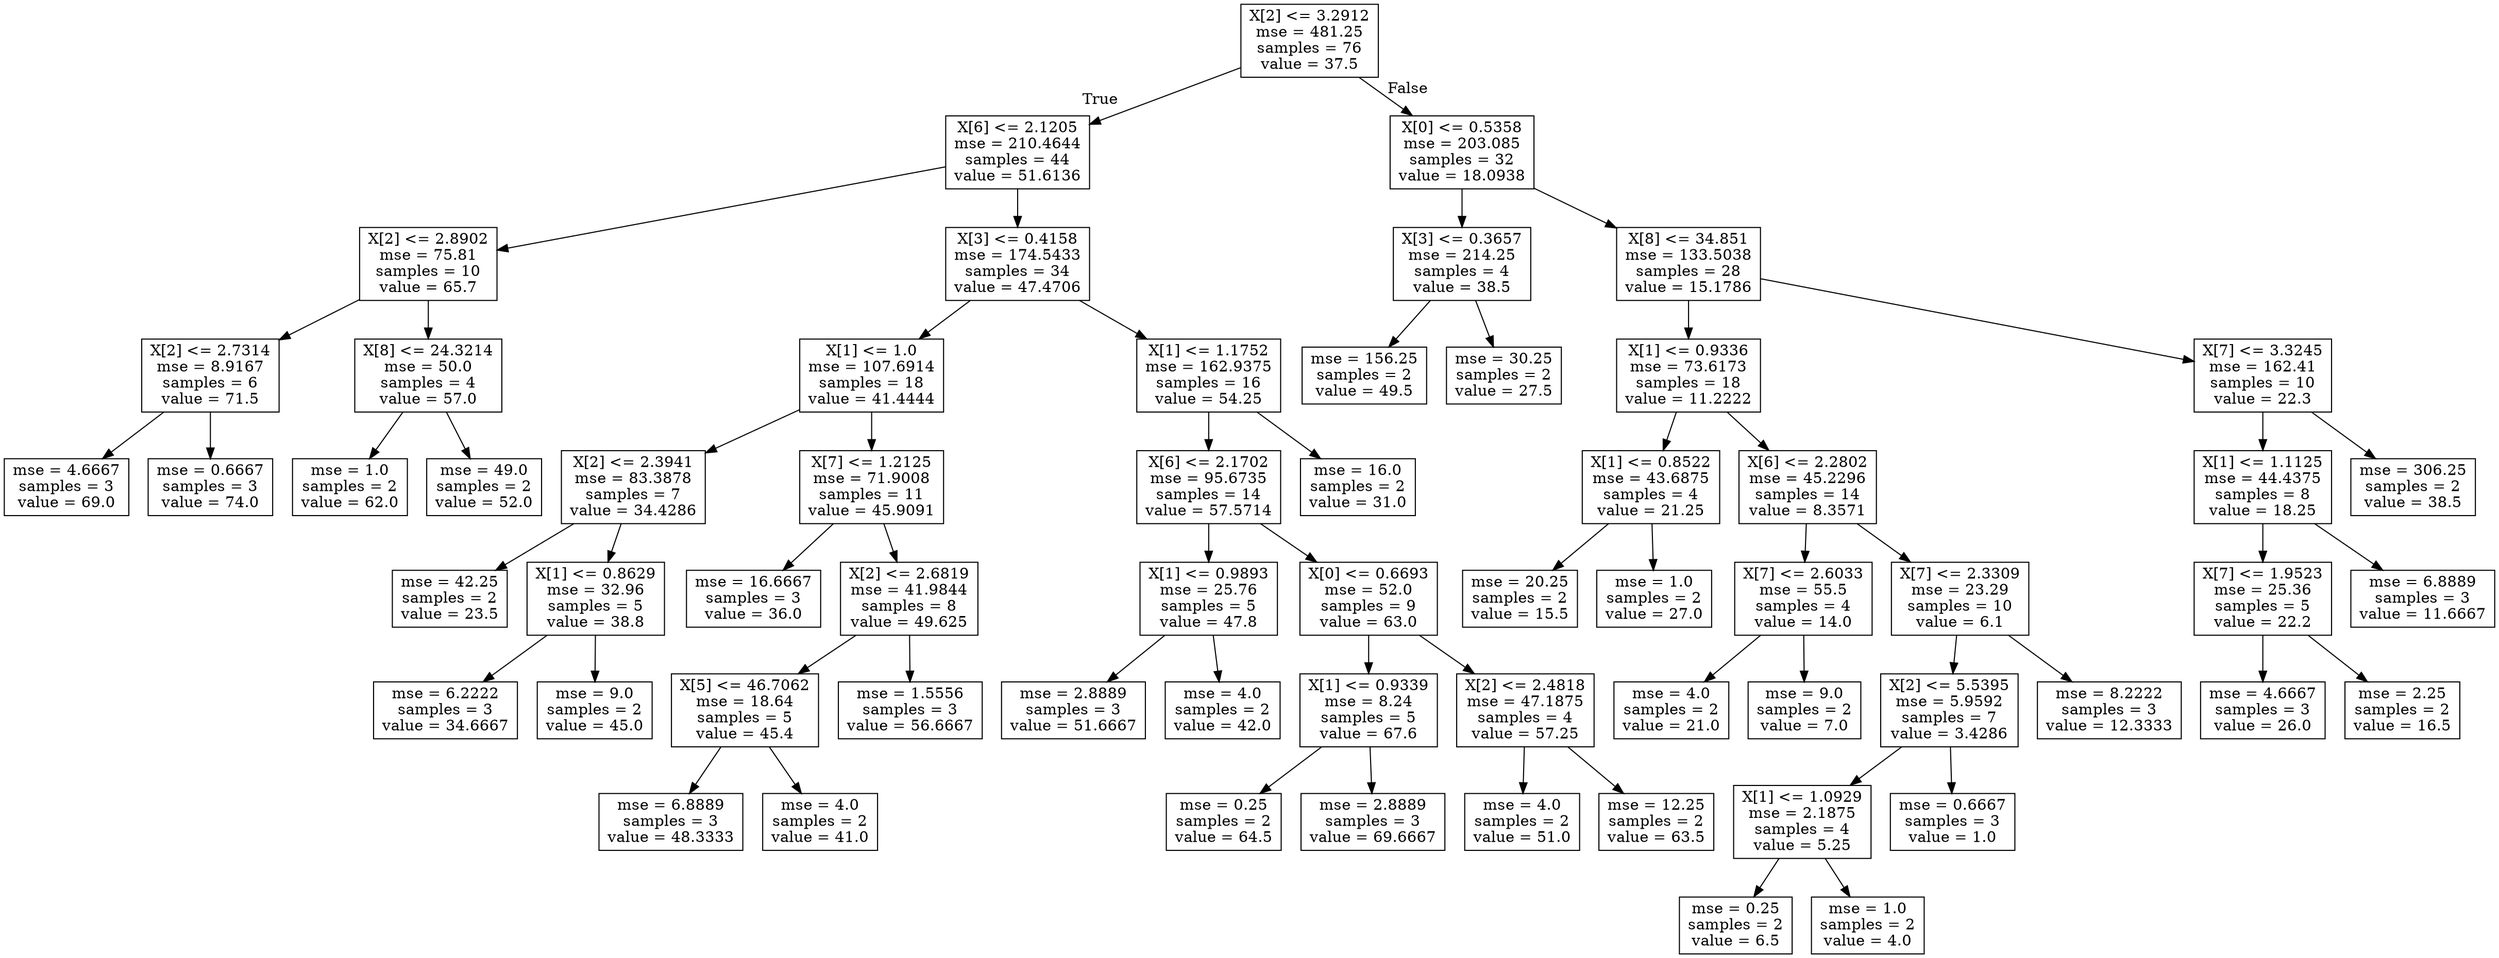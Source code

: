 digraph Tree {
node [shape=box] ;
0 [label="X[2] <= 3.2912\nmse = 481.25\nsamples = 76\nvalue = 37.5"] ;
1 [label="X[6] <= 2.1205\nmse = 210.4644\nsamples = 44\nvalue = 51.6136"] ;
0 -> 1 [labeldistance=2.5, labelangle=45, headlabel="True"] ;
2 [label="X[2] <= 2.8902\nmse = 75.81\nsamples = 10\nvalue = 65.7"] ;
1 -> 2 ;
3 [label="X[2] <= 2.7314\nmse = 8.9167\nsamples = 6\nvalue = 71.5"] ;
2 -> 3 ;
4 [label="mse = 4.6667\nsamples = 3\nvalue = 69.0"] ;
3 -> 4 ;
5 [label="mse = 0.6667\nsamples = 3\nvalue = 74.0"] ;
3 -> 5 ;
6 [label="X[8] <= 24.3214\nmse = 50.0\nsamples = 4\nvalue = 57.0"] ;
2 -> 6 ;
7 [label="mse = 1.0\nsamples = 2\nvalue = 62.0"] ;
6 -> 7 ;
8 [label="mse = 49.0\nsamples = 2\nvalue = 52.0"] ;
6 -> 8 ;
9 [label="X[3] <= 0.4158\nmse = 174.5433\nsamples = 34\nvalue = 47.4706"] ;
1 -> 9 ;
10 [label="X[1] <= 1.0\nmse = 107.6914\nsamples = 18\nvalue = 41.4444"] ;
9 -> 10 ;
11 [label="X[2] <= 2.3941\nmse = 83.3878\nsamples = 7\nvalue = 34.4286"] ;
10 -> 11 ;
12 [label="mse = 42.25\nsamples = 2\nvalue = 23.5"] ;
11 -> 12 ;
13 [label="X[1] <= 0.8629\nmse = 32.96\nsamples = 5\nvalue = 38.8"] ;
11 -> 13 ;
14 [label="mse = 6.2222\nsamples = 3\nvalue = 34.6667"] ;
13 -> 14 ;
15 [label="mse = 9.0\nsamples = 2\nvalue = 45.0"] ;
13 -> 15 ;
16 [label="X[7] <= 1.2125\nmse = 71.9008\nsamples = 11\nvalue = 45.9091"] ;
10 -> 16 ;
17 [label="mse = 16.6667\nsamples = 3\nvalue = 36.0"] ;
16 -> 17 ;
18 [label="X[2] <= 2.6819\nmse = 41.9844\nsamples = 8\nvalue = 49.625"] ;
16 -> 18 ;
19 [label="X[5] <= 46.7062\nmse = 18.64\nsamples = 5\nvalue = 45.4"] ;
18 -> 19 ;
20 [label="mse = 6.8889\nsamples = 3\nvalue = 48.3333"] ;
19 -> 20 ;
21 [label="mse = 4.0\nsamples = 2\nvalue = 41.0"] ;
19 -> 21 ;
22 [label="mse = 1.5556\nsamples = 3\nvalue = 56.6667"] ;
18 -> 22 ;
23 [label="X[1] <= 1.1752\nmse = 162.9375\nsamples = 16\nvalue = 54.25"] ;
9 -> 23 ;
24 [label="X[6] <= 2.1702\nmse = 95.6735\nsamples = 14\nvalue = 57.5714"] ;
23 -> 24 ;
25 [label="X[1] <= 0.9893\nmse = 25.76\nsamples = 5\nvalue = 47.8"] ;
24 -> 25 ;
26 [label="mse = 2.8889\nsamples = 3\nvalue = 51.6667"] ;
25 -> 26 ;
27 [label="mse = 4.0\nsamples = 2\nvalue = 42.0"] ;
25 -> 27 ;
28 [label="X[0] <= 0.6693\nmse = 52.0\nsamples = 9\nvalue = 63.0"] ;
24 -> 28 ;
29 [label="X[1] <= 0.9339\nmse = 8.24\nsamples = 5\nvalue = 67.6"] ;
28 -> 29 ;
30 [label="mse = 0.25\nsamples = 2\nvalue = 64.5"] ;
29 -> 30 ;
31 [label="mse = 2.8889\nsamples = 3\nvalue = 69.6667"] ;
29 -> 31 ;
32 [label="X[2] <= 2.4818\nmse = 47.1875\nsamples = 4\nvalue = 57.25"] ;
28 -> 32 ;
33 [label="mse = 4.0\nsamples = 2\nvalue = 51.0"] ;
32 -> 33 ;
34 [label="mse = 12.25\nsamples = 2\nvalue = 63.5"] ;
32 -> 34 ;
35 [label="mse = 16.0\nsamples = 2\nvalue = 31.0"] ;
23 -> 35 ;
36 [label="X[0] <= 0.5358\nmse = 203.085\nsamples = 32\nvalue = 18.0938"] ;
0 -> 36 [labeldistance=2.5, labelangle=-45, headlabel="False"] ;
37 [label="X[3] <= 0.3657\nmse = 214.25\nsamples = 4\nvalue = 38.5"] ;
36 -> 37 ;
38 [label="mse = 156.25\nsamples = 2\nvalue = 49.5"] ;
37 -> 38 ;
39 [label="mse = 30.25\nsamples = 2\nvalue = 27.5"] ;
37 -> 39 ;
40 [label="X[8] <= 34.851\nmse = 133.5038\nsamples = 28\nvalue = 15.1786"] ;
36 -> 40 ;
41 [label="X[1] <= 0.9336\nmse = 73.6173\nsamples = 18\nvalue = 11.2222"] ;
40 -> 41 ;
42 [label="X[1] <= 0.8522\nmse = 43.6875\nsamples = 4\nvalue = 21.25"] ;
41 -> 42 ;
43 [label="mse = 20.25\nsamples = 2\nvalue = 15.5"] ;
42 -> 43 ;
44 [label="mse = 1.0\nsamples = 2\nvalue = 27.0"] ;
42 -> 44 ;
45 [label="X[6] <= 2.2802\nmse = 45.2296\nsamples = 14\nvalue = 8.3571"] ;
41 -> 45 ;
46 [label="X[7] <= 2.6033\nmse = 55.5\nsamples = 4\nvalue = 14.0"] ;
45 -> 46 ;
47 [label="mse = 4.0\nsamples = 2\nvalue = 21.0"] ;
46 -> 47 ;
48 [label="mse = 9.0\nsamples = 2\nvalue = 7.0"] ;
46 -> 48 ;
49 [label="X[7] <= 2.3309\nmse = 23.29\nsamples = 10\nvalue = 6.1"] ;
45 -> 49 ;
50 [label="X[2] <= 5.5395\nmse = 5.9592\nsamples = 7\nvalue = 3.4286"] ;
49 -> 50 ;
51 [label="X[1] <= 1.0929\nmse = 2.1875\nsamples = 4\nvalue = 5.25"] ;
50 -> 51 ;
52 [label="mse = 0.25\nsamples = 2\nvalue = 6.5"] ;
51 -> 52 ;
53 [label="mse = 1.0\nsamples = 2\nvalue = 4.0"] ;
51 -> 53 ;
54 [label="mse = 0.6667\nsamples = 3\nvalue = 1.0"] ;
50 -> 54 ;
55 [label="mse = 8.2222\nsamples = 3\nvalue = 12.3333"] ;
49 -> 55 ;
56 [label="X[7] <= 3.3245\nmse = 162.41\nsamples = 10\nvalue = 22.3"] ;
40 -> 56 ;
57 [label="X[1] <= 1.1125\nmse = 44.4375\nsamples = 8\nvalue = 18.25"] ;
56 -> 57 ;
58 [label="X[7] <= 1.9523\nmse = 25.36\nsamples = 5\nvalue = 22.2"] ;
57 -> 58 ;
59 [label="mse = 4.6667\nsamples = 3\nvalue = 26.0"] ;
58 -> 59 ;
60 [label="mse = 2.25\nsamples = 2\nvalue = 16.5"] ;
58 -> 60 ;
61 [label="mse = 6.8889\nsamples = 3\nvalue = 11.6667"] ;
57 -> 61 ;
62 [label="mse = 306.25\nsamples = 2\nvalue = 38.5"] ;
56 -> 62 ;
}